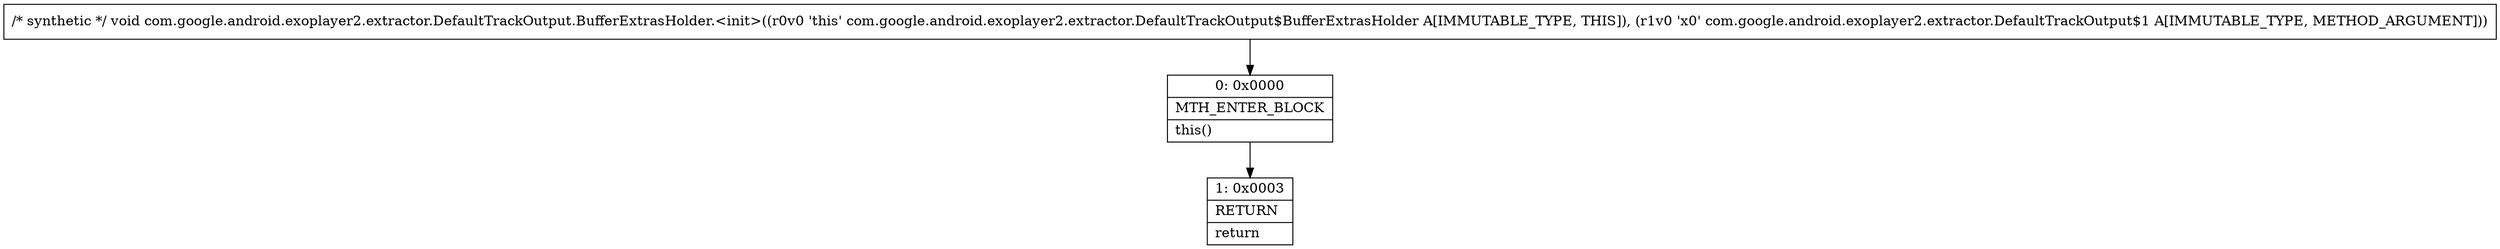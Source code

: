 digraph "CFG forcom.google.android.exoplayer2.extractor.DefaultTrackOutput.BufferExtrasHolder.\<init\>(Lcom\/google\/android\/exoplayer2\/extractor\/DefaultTrackOutput$1;)V" {
Node_0 [shape=record,label="{0\:\ 0x0000|MTH_ENTER_BLOCK\l|this()\l}"];
Node_1 [shape=record,label="{1\:\ 0x0003|RETURN\l|return\l}"];
MethodNode[shape=record,label="{\/* synthetic *\/ void com.google.android.exoplayer2.extractor.DefaultTrackOutput.BufferExtrasHolder.\<init\>((r0v0 'this' com.google.android.exoplayer2.extractor.DefaultTrackOutput$BufferExtrasHolder A[IMMUTABLE_TYPE, THIS]), (r1v0 'x0' com.google.android.exoplayer2.extractor.DefaultTrackOutput$1 A[IMMUTABLE_TYPE, METHOD_ARGUMENT])) }"];
MethodNode -> Node_0;
Node_0 -> Node_1;
}

